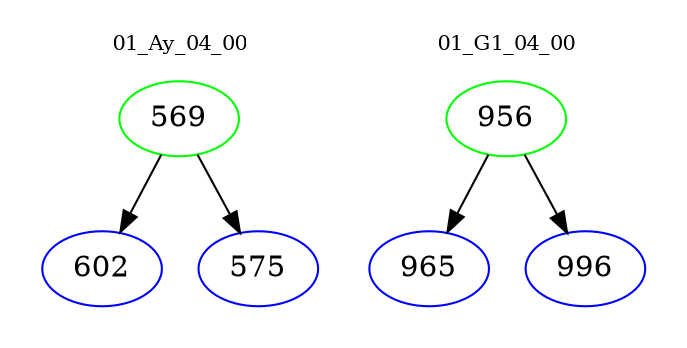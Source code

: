 digraph{
subgraph cluster_0 {
color = white
label = "01_Ay_04_00";
fontsize=10;
T0_569 [label="569", color="green"]
T0_569 -> T0_602 [color="black"]
T0_602 [label="602", color="blue"]
T0_569 -> T0_575 [color="black"]
T0_575 [label="575", color="blue"]
}
subgraph cluster_1 {
color = white
label = "01_G1_04_00";
fontsize=10;
T1_956 [label="956", color="green"]
T1_956 -> T1_965 [color="black"]
T1_965 [label="965", color="blue"]
T1_956 -> T1_996 [color="black"]
T1_996 [label="996", color="blue"]
}
}
